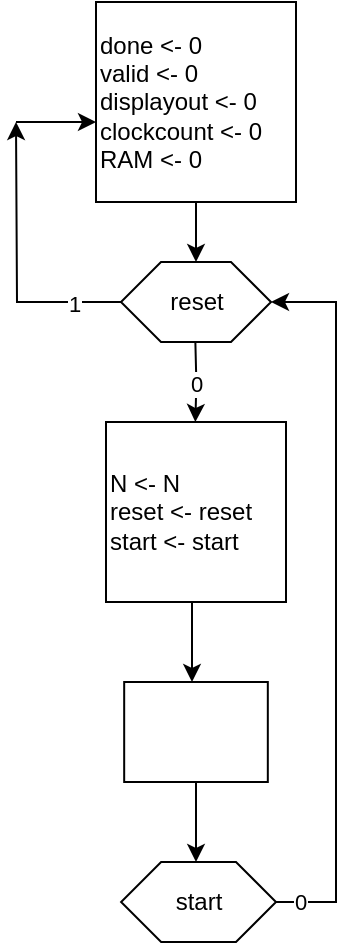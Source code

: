<mxfile version="22.1.0" type="github">
  <diagram name="Page-1" id="JXgnwg63voDV1en61_65">
    <mxGraphModel dx="869" dy="479" grid="1" gridSize="10" guides="1" tooltips="1" connect="1" arrows="1" fold="1" page="1" pageScale="1" pageWidth="850" pageHeight="1100" math="0" shadow="0">
      <root>
        <mxCell id="0" />
        <mxCell id="1" parent="0" />
        <mxCell id="wS83XRQ52d2ZgOB3fWDj-1" value="" style="edgeStyle=orthogonalEdgeStyle;rounded=0;orthogonalLoop=1;jettySize=auto;html=1;" edge="1" parent="1" source="wS83XRQ52d2ZgOB3fWDj-2" target="wS83XRQ52d2ZgOB3fWDj-6">
          <mxGeometry relative="1" as="geometry" />
        </mxCell>
        <mxCell id="wS83XRQ52d2ZgOB3fWDj-2" value="done &amp;lt;- 0&lt;br&gt;valid &amp;lt;- 0&lt;br&gt;displayout &amp;lt;- 0&lt;br&gt;clockcount &amp;lt;- 0&lt;br&gt;RAM &amp;lt;- 0" style="whiteSpace=wrap;html=1;aspect=fixed;align=left;" vertex="1" parent="1">
          <mxGeometry x="80" y="90" width="100" height="100" as="geometry" />
        </mxCell>
        <mxCell id="wS83XRQ52d2ZgOB3fWDj-3" style="edgeStyle=orthogonalEdgeStyle;rounded=0;orthogonalLoop=1;jettySize=auto;html=1;" edge="1" parent="1" source="wS83XRQ52d2ZgOB3fWDj-6">
          <mxGeometry relative="1" as="geometry">
            <mxPoint x="40" y="150" as="targetPoint" />
          </mxGeometry>
        </mxCell>
        <mxCell id="wS83XRQ52d2ZgOB3fWDj-4" value="1" style="edgeLabel;html=1;align=center;verticalAlign=middle;resizable=0;points=[];" vertex="1" connectable="0" parent="wS83XRQ52d2ZgOB3fWDj-3">
          <mxGeometry x="-0.662" y="1" relative="1" as="geometry">
            <mxPoint as="offset" />
          </mxGeometry>
        </mxCell>
        <mxCell id="wS83XRQ52d2ZgOB3fWDj-6" value="reset" style="shape=hexagon;perimeter=hexagonPerimeter2;whiteSpace=wrap;html=1;fixedSize=1;" vertex="1" parent="1">
          <mxGeometry x="92.5" y="220" width="75" height="40" as="geometry" />
        </mxCell>
        <mxCell id="wS83XRQ52d2ZgOB3fWDj-7" value="" style="endArrow=classic;html=1;rounded=0;" edge="1" parent="1">
          <mxGeometry width="50" height="50" relative="1" as="geometry">
            <mxPoint x="40" y="150" as="sourcePoint" />
            <mxPoint x="80" y="150" as="targetPoint" />
          </mxGeometry>
        </mxCell>
        <mxCell id="wS83XRQ52d2ZgOB3fWDj-9" value="" style="edgeStyle=orthogonalEdgeStyle;rounded=0;orthogonalLoop=1;jettySize=auto;html=1;" edge="1" parent="1" source="wS83XRQ52d2ZgOB3fWDj-10" target="wS83XRQ52d2ZgOB3fWDj-12">
          <mxGeometry relative="1" as="geometry">
            <Array as="points">
              <mxPoint x="128" y="400" />
              <mxPoint x="128" y="400" />
            </Array>
          </mxGeometry>
        </mxCell>
        <mxCell id="wS83XRQ52d2ZgOB3fWDj-10" value="N &amp;lt;- N&lt;br&gt;reset &amp;lt;- reset&lt;br&gt;start &amp;lt;- start&lt;br&gt;" style="whiteSpace=wrap;html=1;aspect=fixed;align=left;" vertex="1" parent="1">
          <mxGeometry x="85" y="300" width="90" height="90" as="geometry" />
        </mxCell>
        <mxCell id="wS83XRQ52d2ZgOB3fWDj-11" value="" style="edgeStyle=orthogonalEdgeStyle;rounded=0;orthogonalLoop=1;jettySize=auto;html=1;" edge="1" parent="1" source="wS83XRQ52d2ZgOB3fWDj-12" target="wS83XRQ52d2ZgOB3fWDj-15">
          <mxGeometry relative="1" as="geometry">
            <Array as="points">
              <mxPoint x="130" y="510" />
              <mxPoint x="130" y="510" />
            </Array>
          </mxGeometry>
        </mxCell>
        <mxCell id="wS83XRQ52d2ZgOB3fWDj-12" value="" style="whiteSpace=wrap;html=1;align=left;" vertex="1" parent="1">
          <mxGeometry x="94.09" y="430" width="71.82" height="50" as="geometry" />
        </mxCell>
        <mxCell id="wS83XRQ52d2ZgOB3fWDj-15" value="start" style="shape=hexagon;perimeter=hexagonPerimeter2;whiteSpace=wrap;html=1;fixedSize=1;" vertex="1" parent="1">
          <mxGeometry x="92.56" y="520" width="77.44" height="40" as="geometry" />
        </mxCell>
        <mxCell id="wS83XRQ52d2ZgOB3fWDj-17" value="0" style="edgeStyle=orthogonalEdgeStyle;rounded=0;orthogonalLoop=1;jettySize=auto;html=1;" edge="1" parent="1">
          <mxGeometry relative="1" as="geometry">
            <mxPoint x="129.68" y="260" as="sourcePoint" />
            <mxPoint x="129.68" y="300" as="targetPoint" />
          </mxGeometry>
        </mxCell>
        <mxCell id="wS83XRQ52d2ZgOB3fWDj-18" value="" style="endArrow=classic;html=1;rounded=0;entryX=1;entryY=0.5;entryDx=0;entryDy=0;" edge="1" parent="1" target="wS83XRQ52d2ZgOB3fWDj-6">
          <mxGeometry width="50" height="50" relative="1" as="geometry">
            <mxPoint x="170" y="540" as="sourcePoint" />
            <mxPoint x="170" y="250" as="targetPoint" />
            <Array as="points">
              <mxPoint x="200" y="540" />
              <mxPoint x="200" y="240" />
            </Array>
          </mxGeometry>
        </mxCell>
        <mxCell id="wS83XRQ52d2ZgOB3fWDj-19" value="0" style="edgeLabel;html=1;align=center;verticalAlign=middle;resizable=0;points=[];" vertex="1" connectable="0" parent="wS83XRQ52d2ZgOB3fWDj-18">
          <mxGeometry x="-0.937" relative="1" as="geometry">
            <mxPoint as="offset" />
          </mxGeometry>
        </mxCell>
      </root>
    </mxGraphModel>
  </diagram>
</mxfile>
